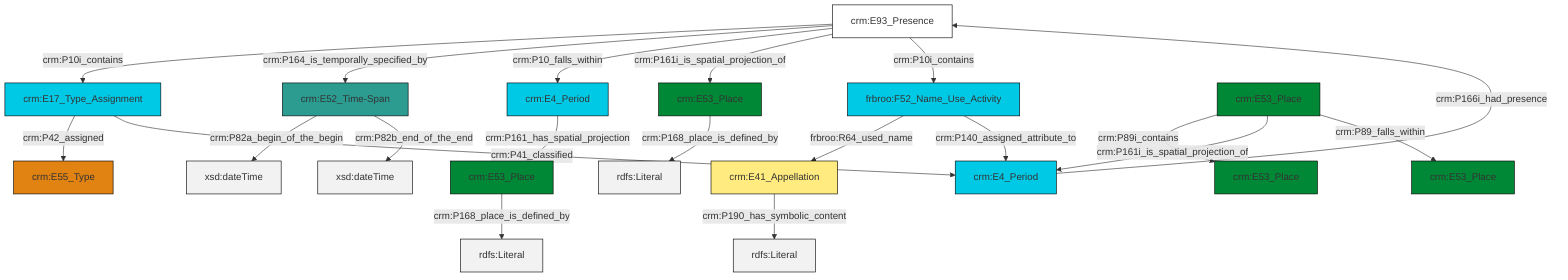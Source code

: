graph TD
classDef Literal fill:#f2f2f2,stroke:#000000;
classDef CRM_Entity fill:#FFFFFF,stroke:#000000;
classDef Temporal_Entity fill:#00C9E6, stroke:#000000;
classDef Type fill:#E18312, stroke:#000000;
classDef Time-Span fill:#2C9C91, stroke:#000000;
classDef Appellation fill:#FFEB7F, stroke:#000000;
classDef Place fill:#008836, stroke:#000000;
classDef Persistent_Item fill:#B266B2, stroke:#000000;
classDef Conceptual_Object fill:#FFD700, stroke:#000000;
classDef Physical_Thing fill:#D2B48C, stroke:#000000;
classDef Actor fill:#f58aad, stroke:#000000;
classDef PC_Classes fill:#4ce600, stroke:#000000;
classDef Multi fill:#cccccc,stroke:#000000;

2["crm:E53_Place"]:::Place -->|crm:P168_place_is_defined_by| 3[rdfs:Literal]:::Literal
4["crm:E93_Presence"]:::CRM_Entity -->|crm:P10i_contains| 5["crm:E17_Type_Assignment"]:::Temporal_Entity
4["crm:E93_Presence"]:::CRM_Entity -->|crm:P164_is_temporally_specified_by| 0["crm:E52_Time-Span"]:::Time-Span
5["crm:E17_Type_Assignment"]:::Temporal_Entity -->|crm:P42_assigned| 10["crm:E55_Type"]:::Type
0["crm:E52_Time-Span"]:::Time-Span -->|crm:P82a_begin_of_the_begin| 11[xsd:dateTime]:::Literal
12["frbroo:F52_Name_Use_Activity"]:::Temporal_Entity -->|frbroo:R64_used_name| 13["crm:E41_Appellation"]:::Appellation
14["crm:E4_Period"]:::Temporal_Entity -->|crm:P161_has_spatial_projection| 2["crm:E53_Place"]:::Place
5["crm:E17_Type_Assignment"]:::Temporal_Entity -->|crm:P41_classified| 16["crm:E4_Period"]:::Temporal_Entity
12["frbroo:F52_Name_Use_Activity"]:::Temporal_Entity -->|crm:P140_assigned_attribute_to| 16["crm:E4_Period"]:::Temporal_Entity
4["crm:E93_Presence"]:::CRM_Entity -->|crm:P10_falls_within| 14["crm:E4_Period"]:::Temporal_Entity
7["crm:E53_Place"]:::Place -->|crm:P168_place_is_defined_by| 20[rdfs:Literal]:::Literal
16["crm:E4_Period"]:::Temporal_Entity -->|crm:P166i_had_presence| 4["crm:E93_Presence"]:::CRM_Entity
4["crm:E93_Presence"]:::CRM_Entity -->|crm:P161i_is_spatial_projection_of| 7["crm:E53_Place"]:::Place
24["crm:E53_Place"]:::Place -->|crm:P89i_contains| 17["crm:E53_Place"]:::Place
24["crm:E53_Place"]:::Place -->|crm:P161i_is_spatial_projection_of| 16["crm:E4_Period"]:::Temporal_Entity
0["crm:E52_Time-Span"]:::Time-Span -->|crm:P82b_end_of_the_end| 26[xsd:dateTime]:::Literal
13["crm:E41_Appellation"]:::Appellation -->|crm:P190_has_symbolic_content| 29[rdfs:Literal]:::Literal
4["crm:E93_Presence"]:::CRM_Entity -->|crm:P10i_contains| 12["frbroo:F52_Name_Use_Activity"]:::Temporal_Entity
24["crm:E53_Place"]:::Place -->|crm:P89_falls_within| 21["crm:E53_Place"]:::Place